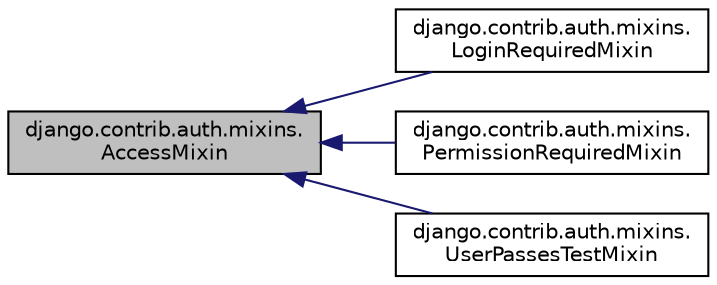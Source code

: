 digraph "django.contrib.auth.mixins.AccessMixin"
{
 // LATEX_PDF_SIZE
  edge [fontname="Helvetica",fontsize="10",labelfontname="Helvetica",labelfontsize="10"];
  node [fontname="Helvetica",fontsize="10",shape=record];
  rankdir="LR";
  Node1 [label="django.contrib.auth.mixins.\lAccessMixin",height=0.2,width=0.4,color="black", fillcolor="grey75", style="filled", fontcolor="black",tooltip=" "];
  Node1 -> Node2 [dir="back",color="midnightblue",fontsize="10",style="solid",fontname="Helvetica"];
  Node2 [label="django.contrib.auth.mixins.\lLoginRequiredMixin",height=0.2,width=0.4,color="black", fillcolor="white", style="filled",URL="$classdjango_1_1contrib_1_1auth_1_1mixins_1_1_login_required_mixin.html",tooltip=" "];
  Node1 -> Node3 [dir="back",color="midnightblue",fontsize="10",style="solid",fontname="Helvetica"];
  Node3 [label="django.contrib.auth.mixins.\lPermissionRequiredMixin",height=0.2,width=0.4,color="black", fillcolor="white", style="filled",URL="$classdjango_1_1contrib_1_1auth_1_1mixins_1_1_permission_required_mixin.html",tooltip=" "];
  Node1 -> Node4 [dir="back",color="midnightblue",fontsize="10",style="solid",fontname="Helvetica"];
  Node4 [label="django.contrib.auth.mixins.\lUserPassesTestMixin",height=0.2,width=0.4,color="black", fillcolor="white", style="filled",URL="$classdjango_1_1contrib_1_1auth_1_1mixins_1_1_user_passes_test_mixin.html",tooltip=" "];
}
